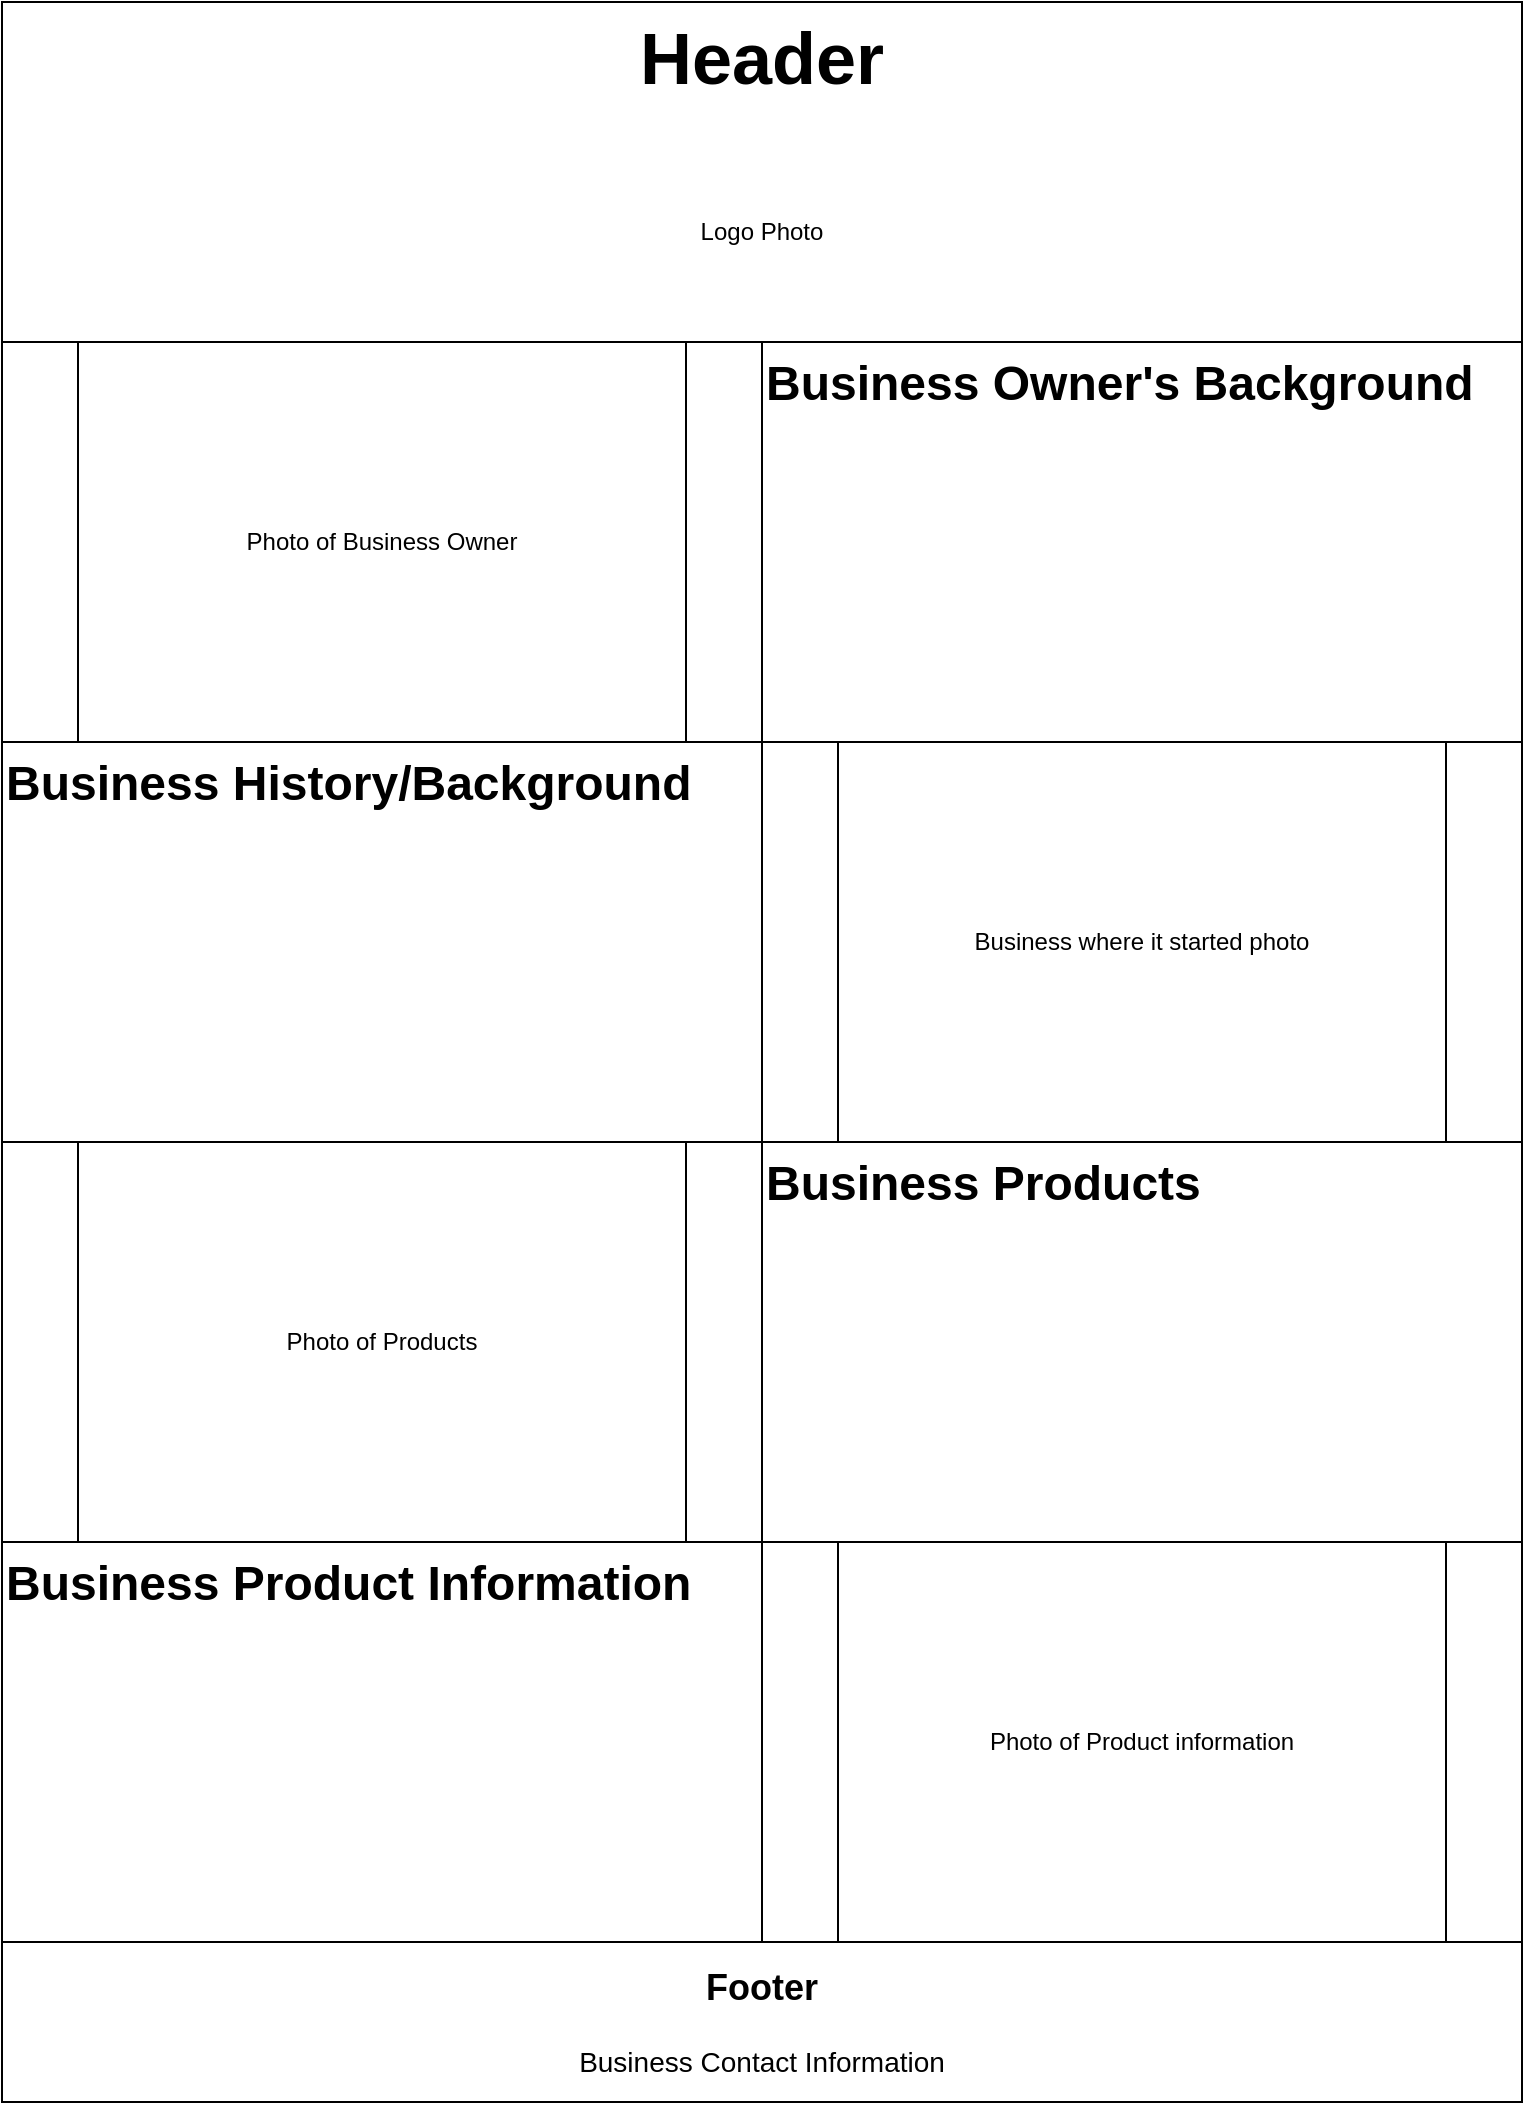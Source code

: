 <mxfile version="24.7.12">
  <diagram name="Page-1" id="bFhdwcrHnx2u6vySeAPQ">
    <mxGraphModel dx="1472" dy="1106" grid="1" gridSize="10" guides="1" tooltips="1" connect="1" arrows="1" fold="1" page="1" pageScale="1" pageWidth="850" pageHeight="1100" math="0" shadow="0">
      <root>
        <mxCell id="0" />
        <mxCell id="1" parent="0" />
        <mxCell id="KSG41hr1A-D4UAttYeLq-2" value="" style="rounded=0;whiteSpace=wrap;html=1;" parent="1" vertex="1">
          <mxGeometry x="40" y="40" width="760" height="1050" as="geometry" />
        </mxCell>
        <mxCell id="KSG41hr1A-D4UAttYeLq-3" value="" style="rounded=0;whiteSpace=wrap;html=1;" parent="1" vertex="1">
          <mxGeometry x="40" y="40" width="760" height="170" as="geometry" />
        </mxCell>
        <mxCell id="KSG41hr1A-D4UAttYeLq-6" value="&lt;h1 style=&quot;margin-top: 0px;&quot;&gt;&lt;font style=&quot;font-size: 36px;&quot;&gt;Header&lt;/font&gt;&lt;/h1&gt;" style="text;html=1;whiteSpace=wrap;overflow=hidden;rounded=0;align=center;" parent="1" vertex="1">
          <mxGeometry x="40" y="40" width="760" height="170" as="geometry" />
        </mxCell>
        <mxCell id="KSG41hr1A-D4UAttYeLq-7" value="" style="shape=process;whiteSpace=wrap;html=1;backgroundOutline=1;" parent="1" vertex="1">
          <mxGeometry x="420" y="410" width="380" height="200" as="geometry" />
        </mxCell>
        <mxCell id="KSG41hr1A-D4UAttYeLq-8" value="" style="shape=process;whiteSpace=wrap;html=1;backgroundOutline=1;" parent="1" vertex="1">
          <mxGeometry x="40" y="210" width="380" height="200" as="geometry" />
        </mxCell>
        <mxCell id="KSG41hr1A-D4UAttYeLq-9" value="" style="shape=process;whiteSpace=wrap;html=1;backgroundOutline=1;" parent="1" vertex="1">
          <mxGeometry x="40" y="610" width="380" height="200" as="geometry" />
        </mxCell>
        <mxCell id="KSG41hr1A-D4UAttYeLq-10" value="" style="shape=process;whiteSpace=wrap;html=1;backgroundOutline=1;" parent="1" vertex="1">
          <mxGeometry x="420" y="810" width="380" height="200" as="geometry" />
        </mxCell>
        <mxCell id="KSG41hr1A-D4UAttYeLq-11" value="" style="rounded=0;whiteSpace=wrap;html=1;" parent="1" vertex="1">
          <mxGeometry x="40" y="1010" width="760" height="80" as="geometry" />
        </mxCell>
        <mxCell id="KSG41hr1A-D4UAttYeLq-13" value="&lt;h1 style=&quot;margin-top: 0px;&quot;&gt;&lt;font style=&quot;font-size: 18px;&quot;&gt;Footer&lt;/font&gt;&lt;/h1&gt;&lt;div&gt;&lt;font style=&quot;font-size: 14px;&quot;&gt;Business Contact Information&lt;/font&gt;&lt;/div&gt;" style="text;html=1;whiteSpace=wrap;overflow=hidden;rounded=0;align=center;" parent="1" vertex="1">
          <mxGeometry x="40" y="1010" width="760" height="80" as="geometry" />
        </mxCell>
        <mxCell id="KSG41hr1A-D4UAttYeLq-14" value="&lt;h1 style=&quot;margin-top: 0px;&quot;&gt;Business Owner&#39;s Background&lt;/h1&gt;" style="text;html=1;whiteSpace=wrap;overflow=hidden;rounded=0;" parent="1" vertex="1">
          <mxGeometry x="420" y="210" width="380" height="200" as="geometry" />
        </mxCell>
        <mxCell id="KSG41hr1A-D4UAttYeLq-15" value="&lt;h1 style=&quot;margin-top: 0px;&quot;&gt;Business Product Information&lt;/h1&gt;" style="text;html=1;whiteSpace=wrap;overflow=hidden;rounded=0;" parent="1" vertex="1">
          <mxGeometry x="40" y="810" width="380" height="200" as="geometry" />
        </mxCell>
        <mxCell id="KSG41hr1A-D4UAttYeLq-16" value="&lt;h1 style=&quot;margin-top: 0px;&quot;&gt;Business Products&lt;/h1&gt;" style="text;html=1;whiteSpace=wrap;overflow=hidden;rounded=0;" parent="1" vertex="1">
          <mxGeometry x="420" y="610" width="380" height="200" as="geometry" />
        </mxCell>
        <mxCell id="KSG41hr1A-D4UAttYeLq-17" value="&lt;h1 style=&quot;margin-top: 0px;&quot;&gt;Business History/Background&lt;/h1&gt;" style="text;html=1;whiteSpace=wrap;overflow=hidden;rounded=0;" parent="1" vertex="1">
          <mxGeometry x="40" y="410" width="380" height="200" as="geometry" />
        </mxCell>
        <mxCell id="KSG41hr1A-D4UAttYeLq-18" value="Logo Photo" style="text;html=1;align=center;verticalAlign=middle;whiteSpace=wrap;rounded=0;" parent="1" vertex="1">
          <mxGeometry x="40" y="100" width="760" height="110" as="geometry" />
        </mxCell>
        <mxCell id="KSG41hr1A-D4UAttYeLq-19" value="Photo of Products" style="text;html=1;align=center;verticalAlign=middle;whiteSpace=wrap;rounded=0;" parent="1" vertex="1">
          <mxGeometry x="80" y="610" width="300" height="200" as="geometry" />
        </mxCell>
        <mxCell id="KSG41hr1A-D4UAttYeLq-20" value="Business where it started photo" style="text;html=1;align=center;verticalAlign=middle;whiteSpace=wrap;rounded=0;" parent="1" vertex="1">
          <mxGeometry x="460" y="410" width="300" height="200" as="geometry" />
        </mxCell>
        <mxCell id="KSG41hr1A-D4UAttYeLq-21" value="Photo of Product information" style="text;html=1;align=center;verticalAlign=middle;whiteSpace=wrap;rounded=0;" parent="1" vertex="1">
          <mxGeometry x="460" y="810" width="300" height="200" as="geometry" />
        </mxCell>
        <mxCell id="KSG41hr1A-D4UAttYeLq-22" value="Photo of Business Owner" style="text;html=1;align=center;verticalAlign=middle;whiteSpace=wrap;rounded=0;" parent="1" vertex="1">
          <mxGeometry x="80" y="210" width="300" height="200" as="geometry" />
        </mxCell>
      </root>
    </mxGraphModel>
  </diagram>
</mxfile>
